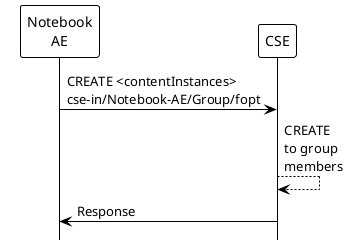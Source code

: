 @startuml
hide footbox
!theme plain
skinparam backgroundcolor transparent

participant "Notebook\nAE" as AE 
participant "CSE" as CSE 

AE -> CSE: CREATE <contentInstances>\ncse-in/Notebook-AE/Group/fopt
CSE --> CSE: CREATE\nto group\nmembers
AE <- CSE: Response

@enduml